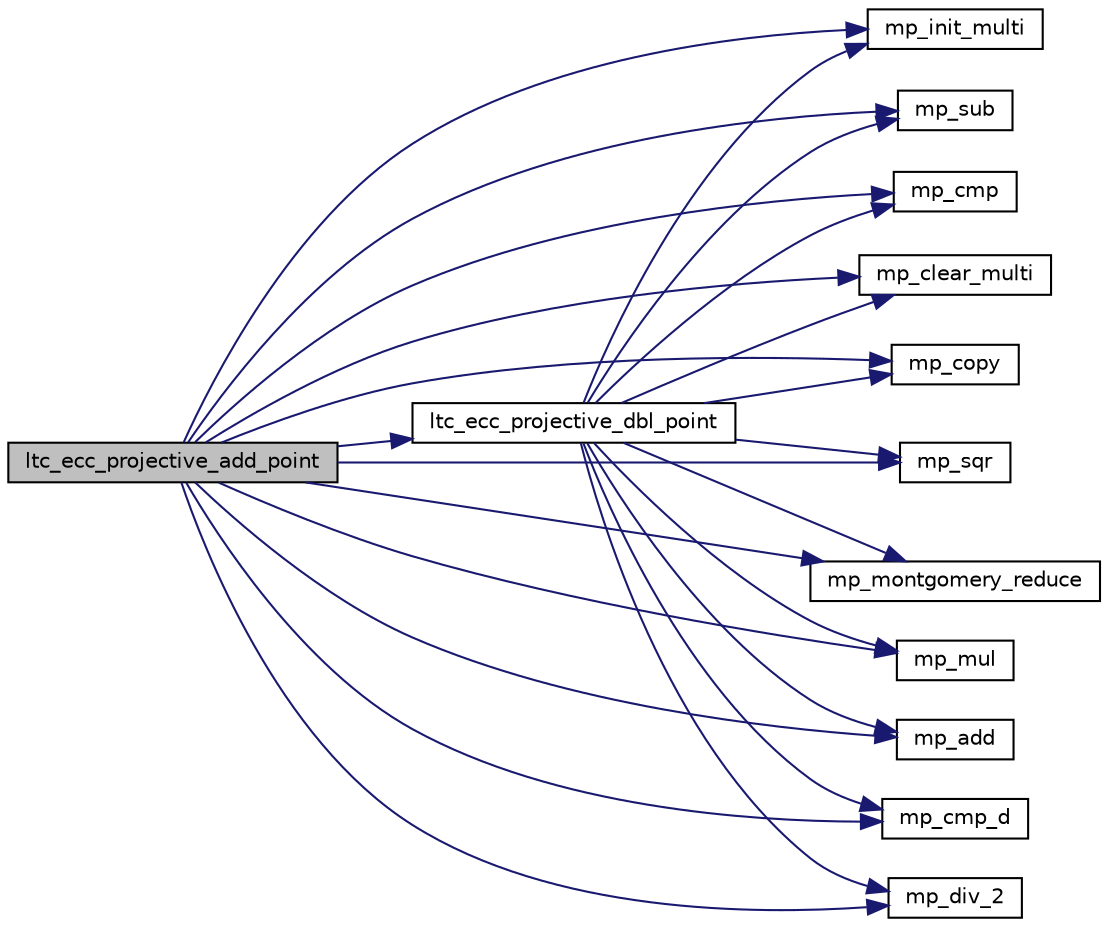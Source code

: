 digraph G
{
  edge [fontname="Helvetica",fontsize="10",labelfontname="Helvetica",labelfontsize="10"];
  node [fontname="Helvetica",fontsize="10",shape=record];
  rankdir="LR";
  Node1 [label="ltc_ecc_projective_add_point",height=0.2,width=0.4,color="black", fillcolor="grey75", style="filled" fontcolor="black"];
  Node1 -> Node2 [color="midnightblue",fontsize="10",style="solid",fontname="Helvetica"];
  Node2 [label="mp_init_multi",height=0.2,width=0.4,color="black", fillcolor="white", style="filled",URL="$tommath_8h.html#aedf0449ac8e85bb6460b1d6a5b3f1e56"];
  Node1 -> Node3 [color="midnightblue",fontsize="10",style="solid",fontname="Helvetica"];
  Node3 [label="mp_sub",height=0.2,width=0.4,color="black", fillcolor="white", style="filled",URL="$tommath_8h.html#a3c73e1c78e711390c214f6aaf6edd1bd"];
  Node1 -> Node4 [color="midnightblue",fontsize="10",style="solid",fontname="Helvetica"];
  Node4 [label="mp_cmp",height=0.2,width=0.4,color="black", fillcolor="white", style="filled",URL="$tommath_8h.html#aef0e3ca529e27bb381e55bbda6279009"];
  Node1 -> Node5 [color="midnightblue",fontsize="10",style="solid",fontname="Helvetica"];
  Node5 [label="mp_clear_multi",height=0.2,width=0.4,color="black", fillcolor="white", style="filled",URL="$tommath_8h.html#a1a67757be676c7aff5bbaf4909423565"];
  Node1 -> Node6 [color="midnightblue",fontsize="10",style="solid",fontname="Helvetica"];
  Node6 [label="ltc_ecc_projective_dbl_point",height=0.2,width=0.4,color="black", fillcolor="white", style="filled",URL="$ltc__ecc__projective__dbl__point_8c.html#ae613a06c3b0fe1b1917743bbd2533f95"];
  Node6 -> Node2 [color="midnightblue",fontsize="10",style="solid",fontname="Helvetica"];
  Node6 -> Node7 [color="midnightblue",fontsize="10",style="solid",fontname="Helvetica"];
  Node7 [label="mp_copy",height=0.2,width=0.4,color="black", fillcolor="white", style="filled",URL="$tommath_8h.html#a40137c186390668e7329fe8b4c169a81"];
  Node6 -> Node8 [color="midnightblue",fontsize="10",style="solid",fontname="Helvetica"];
  Node8 [label="mp_sqr",height=0.2,width=0.4,color="black", fillcolor="white", style="filled",URL="$tommath_8h.html#a9562eb810bfb1c9c35f76fd13cb12339"];
  Node6 -> Node9 [color="midnightblue",fontsize="10",style="solid",fontname="Helvetica"];
  Node9 [label="mp_montgomery_reduce",height=0.2,width=0.4,color="black", fillcolor="white", style="filled",URL="$tommath_8h.html#aa4691085d3ea04afa015d348774d2870"];
  Node6 -> Node10 [color="midnightblue",fontsize="10",style="solid",fontname="Helvetica"];
  Node10 [label="mp_mul",height=0.2,width=0.4,color="black", fillcolor="white", style="filled",URL="$tommath_8h.html#ada1a1daec73bc746301a0bef547382b3"];
  Node6 -> Node11 [color="midnightblue",fontsize="10",style="solid",fontname="Helvetica"];
  Node11 [label="mp_add",height=0.2,width=0.4,color="black", fillcolor="white", style="filled",URL="$tommath_8h.html#a394e42368265b70fcf0540c4a4eebc21"];
  Node6 -> Node4 [color="midnightblue",fontsize="10",style="solid",fontname="Helvetica"];
  Node6 -> Node3 [color="midnightblue",fontsize="10",style="solid",fontname="Helvetica"];
  Node6 -> Node12 [color="midnightblue",fontsize="10",style="solid",fontname="Helvetica"];
  Node12 [label="mp_cmp_d",height=0.2,width=0.4,color="black", fillcolor="white", style="filled",URL="$tommath_8h.html#aafbb7149deca3822af6b702a53a49b0f"];
  Node6 -> Node13 [color="midnightblue",fontsize="10",style="solid",fontname="Helvetica"];
  Node13 [label="mp_div_2",height=0.2,width=0.4,color="black", fillcolor="white", style="filled",URL="$tommath_8h.html#aab490333aa24aedbe4cb5e1f5e69c32f"];
  Node6 -> Node5 [color="midnightblue",fontsize="10",style="solid",fontname="Helvetica"];
  Node1 -> Node7 [color="midnightblue",fontsize="10",style="solid",fontname="Helvetica"];
  Node1 -> Node8 [color="midnightblue",fontsize="10",style="solid",fontname="Helvetica"];
  Node1 -> Node9 [color="midnightblue",fontsize="10",style="solid",fontname="Helvetica"];
  Node1 -> Node10 [color="midnightblue",fontsize="10",style="solid",fontname="Helvetica"];
  Node1 -> Node12 [color="midnightblue",fontsize="10",style="solid",fontname="Helvetica"];
  Node1 -> Node11 [color="midnightblue",fontsize="10",style="solid",fontname="Helvetica"];
  Node1 -> Node13 [color="midnightblue",fontsize="10",style="solid",fontname="Helvetica"];
}
